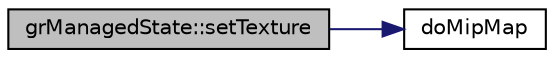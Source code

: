 digraph "grManagedState::setTexture"
{
  edge [fontname="Helvetica",fontsize="10",labelfontname="Helvetica",labelfontsize="10"];
  node [fontname="Helvetica",fontsize="10",shape=record];
  rankdir="LR";
  Node1 [label="grManagedState::setTexture",height=0.2,width=0.4,color="black", fillcolor="grey75", style="filled", fontcolor="black"];
  Node1 -> Node2 [color="midnightblue",fontsize="10",style="solid",fontname="Helvetica"];
  Node2 [label="doMipMap",height=0.2,width=0.4,color="black", fillcolor="white", style="filled",URL="$grtexture_8h.html#a191c746622c1adf361ed3c36689c2cdc"];
}

